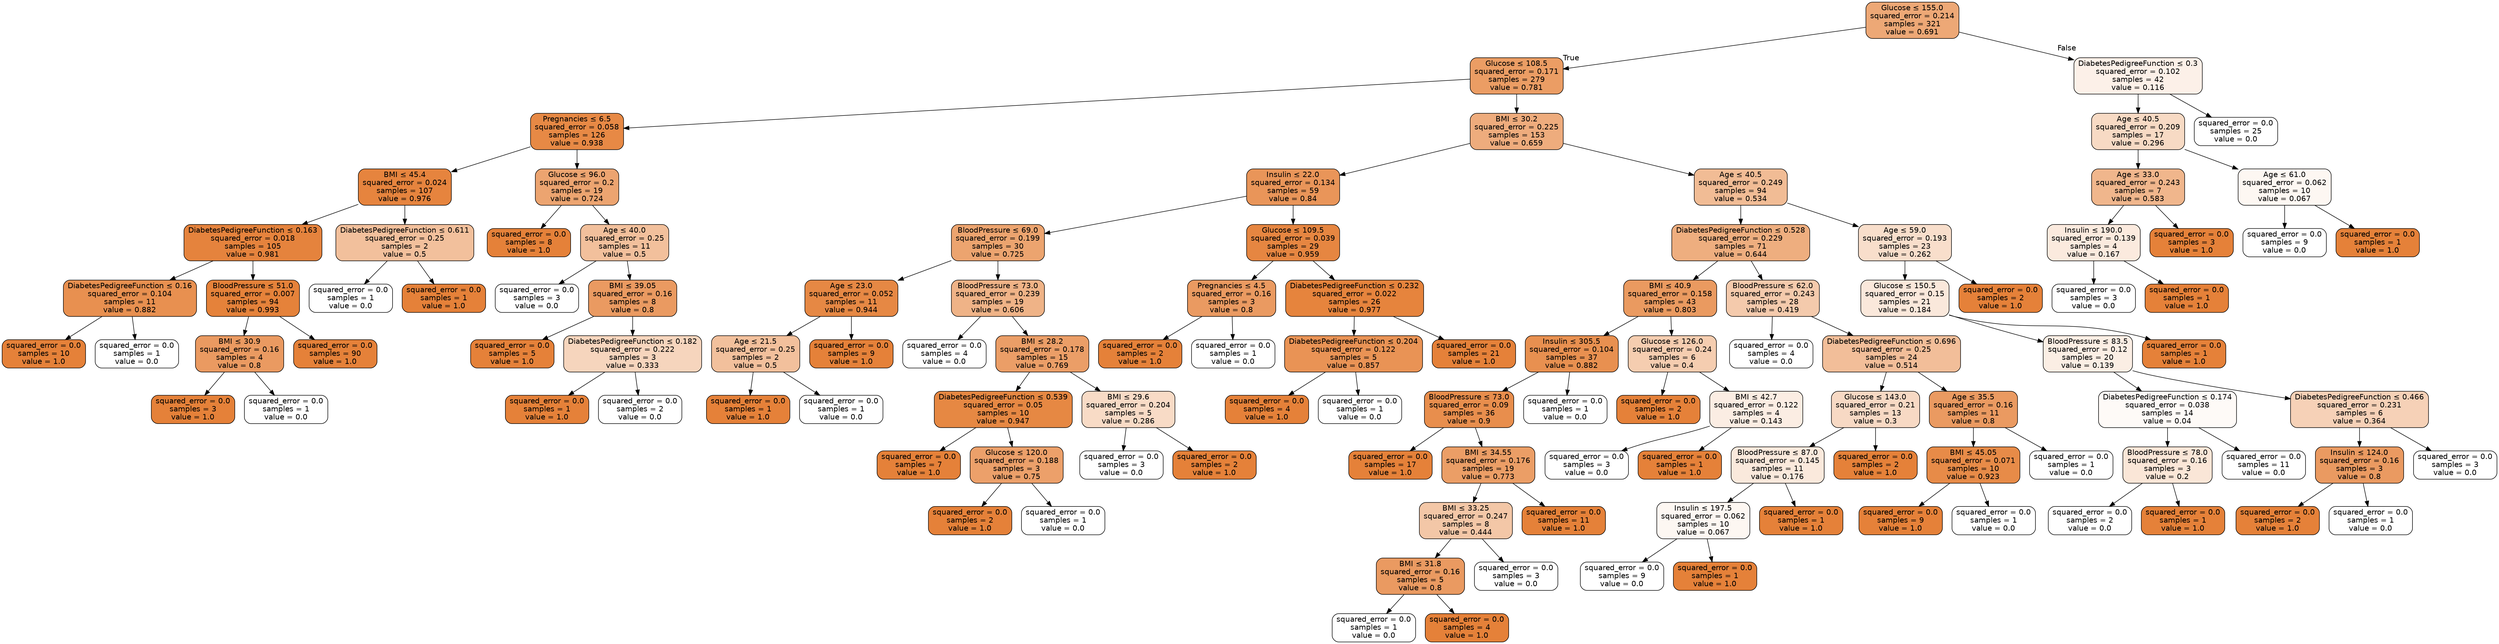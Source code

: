 digraph Tree {
node [shape=box, style="filled, rounded", color="black", fontname="helvetica"] ;
edge [fontname="helvetica"] ;
0 [label=<Glucose &le; 155.0<br/>squared_error = 0.214<br/>samples = 321<br/>value = 0.691>, fillcolor="#eda876"] ;
1 [label=<Glucose &le; 108.5<br/>squared_error = 0.171<br/>samples = 279<br/>value = 0.781>, fillcolor="#eb9d64"] ;
0 -> 1 [labeldistance=2.5, labelangle=45, headlabel="True"] ;
2 [label=<Pregnancies &le; 6.5<br/>squared_error = 0.058<br/>samples = 126<br/>value = 0.938>, fillcolor="#e78945"] ;
1 -> 2 ;
3 [label=<BMI &le; 45.4<br/>squared_error = 0.024<br/>samples = 107<br/>value = 0.976>, fillcolor="#e6843e"] ;
2 -> 3 ;
4 [label=<DiabetesPedigreeFunction &le; 0.163<br/>squared_error = 0.018<br/>samples = 105<br/>value = 0.981>, fillcolor="#e5833d"] ;
3 -> 4 ;
5 [label=<DiabetesPedigreeFunction &le; 0.16<br/>squared_error = 0.104<br/>samples = 11<br/>value = 0.882>, fillcolor="#e89050"] ;
4 -> 5 ;
6 [label=<squared_error = 0.0<br/>samples = 10<br/>value = 1.0>, fillcolor="#e58139"] ;
5 -> 6 ;
7 [label=<squared_error = 0.0<br/>samples = 1<br/>value = 0.0>, fillcolor="#ffffff"] ;
5 -> 7 ;
8 [label=<BloodPressure &le; 51.0<br/>squared_error = 0.007<br/>samples = 94<br/>value = 0.993>, fillcolor="#e5823a"] ;
4 -> 8 ;
9 [label=<BMI &le; 30.9<br/>squared_error = 0.16<br/>samples = 4<br/>value = 0.8>, fillcolor="#ea9a61"] ;
8 -> 9 ;
10 [label=<squared_error = 0.0<br/>samples = 3<br/>value = 1.0>, fillcolor="#e58139"] ;
9 -> 10 ;
11 [label=<squared_error = 0.0<br/>samples = 1<br/>value = 0.0>, fillcolor="#ffffff"] ;
9 -> 11 ;
12 [label=<squared_error = 0.0<br/>samples = 90<br/>value = 1.0>, fillcolor="#e58139"] ;
8 -> 12 ;
13 [label=<DiabetesPedigreeFunction &le; 0.611<br/>squared_error = 0.25<br/>samples = 2<br/>value = 0.5>, fillcolor="#f2c09c"] ;
3 -> 13 ;
14 [label=<squared_error = 0.0<br/>samples = 1<br/>value = 0.0>, fillcolor="#ffffff"] ;
13 -> 14 ;
15 [label=<squared_error = 0.0<br/>samples = 1<br/>value = 1.0>, fillcolor="#e58139"] ;
13 -> 15 ;
16 [label=<Glucose &le; 96.0<br/>squared_error = 0.2<br/>samples = 19<br/>value = 0.724>, fillcolor="#eca470"] ;
2 -> 16 ;
17 [label=<squared_error = 0.0<br/>samples = 8<br/>value = 1.0>, fillcolor="#e58139"] ;
16 -> 17 ;
18 [label=<Age &le; 40.0<br/>squared_error = 0.25<br/>samples = 11<br/>value = 0.5>, fillcolor="#f2c09c"] ;
16 -> 18 ;
19 [label=<squared_error = 0.0<br/>samples = 3<br/>value = 0.0>, fillcolor="#ffffff"] ;
18 -> 19 ;
20 [label=<BMI &le; 39.05<br/>squared_error = 0.16<br/>samples = 8<br/>value = 0.8>, fillcolor="#ea9a61"] ;
18 -> 20 ;
21 [label=<squared_error = 0.0<br/>samples = 5<br/>value = 1.0>, fillcolor="#e58139"] ;
20 -> 21 ;
22 [label=<DiabetesPedigreeFunction &le; 0.182<br/>squared_error = 0.222<br/>samples = 3<br/>value = 0.333>, fillcolor="#f6d5bd"] ;
20 -> 22 ;
23 [label=<squared_error = 0.0<br/>samples = 1<br/>value = 1.0>, fillcolor="#e58139"] ;
22 -> 23 ;
24 [label=<squared_error = 0.0<br/>samples = 2<br/>value = 0.0>, fillcolor="#ffffff"] ;
22 -> 24 ;
25 [label=<BMI &le; 30.2<br/>squared_error = 0.225<br/>samples = 153<br/>value = 0.659>, fillcolor="#eeac7d"] ;
1 -> 25 ;
26 [label=<Insulin &le; 22.0<br/>squared_error = 0.134<br/>samples = 59<br/>value = 0.84>, fillcolor="#e99559"] ;
25 -> 26 ;
27 [label=<BloodPressure &le; 69.0<br/>squared_error = 0.199<br/>samples = 30<br/>value = 0.725>, fillcolor="#eca46f"] ;
26 -> 27 ;
28 [label=<Age &le; 23.0<br/>squared_error = 0.052<br/>samples = 11<br/>value = 0.944>, fillcolor="#e68844"] ;
27 -> 28 ;
29 [label=<Age &le; 21.5<br/>squared_error = 0.25<br/>samples = 2<br/>value = 0.5>, fillcolor="#f2c09c"] ;
28 -> 29 ;
30 [label=<squared_error = 0.0<br/>samples = 1<br/>value = 1.0>, fillcolor="#e58139"] ;
29 -> 30 ;
31 [label=<squared_error = 0.0<br/>samples = 1<br/>value = 0.0>, fillcolor="#ffffff"] ;
29 -> 31 ;
32 [label=<squared_error = 0.0<br/>samples = 9<br/>value = 1.0>, fillcolor="#e58139"] ;
28 -> 32 ;
33 [label=<BloodPressure &le; 73.0<br/>squared_error = 0.239<br/>samples = 19<br/>value = 0.606>, fillcolor="#efb387"] ;
27 -> 33 ;
34 [label=<squared_error = 0.0<br/>samples = 4<br/>value = 0.0>, fillcolor="#ffffff"] ;
33 -> 34 ;
35 [label=<BMI &le; 28.2<br/>squared_error = 0.178<br/>samples = 15<br/>value = 0.769>, fillcolor="#eb9e67"] ;
33 -> 35 ;
36 [label=<DiabetesPedigreeFunction &le; 0.539<br/>squared_error = 0.05<br/>samples = 10<br/>value = 0.947>, fillcolor="#e68843"] ;
35 -> 36 ;
37 [label=<squared_error = 0.0<br/>samples = 7<br/>value = 1.0>, fillcolor="#e58139"] ;
36 -> 37 ;
38 [label=<Glucose &le; 120.0<br/>squared_error = 0.188<br/>samples = 3<br/>value = 0.75>, fillcolor="#eca06a"] ;
36 -> 38 ;
39 [label=<squared_error = 0.0<br/>samples = 2<br/>value = 1.0>, fillcolor="#e58139"] ;
38 -> 39 ;
40 [label=<squared_error = 0.0<br/>samples = 1<br/>value = 0.0>, fillcolor="#ffffff"] ;
38 -> 40 ;
41 [label=<BMI &le; 29.6<br/>squared_error = 0.204<br/>samples = 5<br/>value = 0.286>, fillcolor="#f8dbc6"] ;
35 -> 41 ;
42 [label=<squared_error = 0.0<br/>samples = 3<br/>value = 0.0>, fillcolor="#ffffff"] ;
41 -> 42 ;
43 [label=<squared_error = 0.0<br/>samples = 2<br/>value = 1.0>, fillcolor="#e58139"] ;
41 -> 43 ;
44 [label=<Glucose &le; 109.5<br/>squared_error = 0.039<br/>samples = 29<br/>value = 0.959>, fillcolor="#e68641"] ;
26 -> 44 ;
45 [label=<Pregnancies &le; 4.5<br/>squared_error = 0.16<br/>samples = 3<br/>value = 0.8>, fillcolor="#ea9a61"] ;
44 -> 45 ;
46 [label=<squared_error = 0.0<br/>samples = 2<br/>value = 1.0>, fillcolor="#e58139"] ;
45 -> 46 ;
47 [label=<squared_error = 0.0<br/>samples = 1<br/>value = 0.0>, fillcolor="#ffffff"] ;
45 -> 47 ;
48 [label=<DiabetesPedigreeFunction &le; 0.232<br/>squared_error = 0.022<br/>samples = 26<br/>value = 0.977>, fillcolor="#e6843d"] ;
44 -> 48 ;
49 [label=<DiabetesPedigreeFunction &le; 0.204<br/>squared_error = 0.122<br/>samples = 5<br/>value = 0.857>, fillcolor="#e99355"] ;
48 -> 49 ;
50 [label=<squared_error = 0.0<br/>samples = 4<br/>value = 1.0>, fillcolor="#e58139"] ;
49 -> 50 ;
51 [label=<squared_error = 0.0<br/>samples = 1<br/>value = 0.0>, fillcolor="#ffffff"] ;
49 -> 51 ;
52 [label=<squared_error = 0.0<br/>samples = 21<br/>value = 1.0>, fillcolor="#e58139"] ;
48 -> 52 ;
53 [label=<Age &le; 40.5<br/>squared_error = 0.249<br/>samples = 94<br/>value = 0.534>, fillcolor="#f1bc95"] ;
25 -> 53 ;
54 [label=<DiabetesPedigreeFunction &le; 0.528<br/>squared_error = 0.229<br/>samples = 71<br/>value = 0.644>, fillcolor="#eeae7f"] ;
53 -> 54 ;
55 [label=<BMI &le; 40.9<br/>squared_error = 0.158<br/>samples = 43<br/>value = 0.803>, fillcolor="#ea9a60"] ;
54 -> 55 ;
56 [label=<Insulin &le; 305.5<br/>squared_error = 0.104<br/>samples = 37<br/>value = 0.882>, fillcolor="#e89050"] ;
55 -> 56 ;
57 [label=<BloodPressure &le; 73.0<br/>squared_error = 0.09<br/>samples = 36<br/>value = 0.9>, fillcolor="#e88e4d"] ;
56 -> 57 ;
58 [label=<squared_error = 0.0<br/>samples = 17<br/>value = 1.0>, fillcolor="#e58139"] ;
57 -> 58 ;
59 [label=<BMI &le; 34.55<br/>squared_error = 0.176<br/>samples = 19<br/>value = 0.773>, fillcolor="#eb9e66"] ;
57 -> 59 ;
60 [label=<BMI &le; 33.25<br/>squared_error = 0.247<br/>samples = 8<br/>value = 0.444>, fillcolor="#f3c7a7"] ;
59 -> 60 ;
61 [label=<BMI &le; 31.8<br/>squared_error = 0.16<br/>samples = 5<br/>value = 0.8>, fillcolor="#ea9a61"] ;
60 -> 61 ;
62 [label=<squared_error = 0.0<br/>samples = 1<br/>value = 0.0>, fillcolor="#ffffff"] ;
61 -> 62 ;
63 [label=<squared_error = 0.0<br/>samples = 4<br/>value = 1.0>, fillcolor="#e58139"] ;
61 -> 63 ;
64 [label=<squared_error = 0.0<br/>samples = 3<br/>value = 0.0>, fillcolor="#ffffff"] ;
60 -> 64 ;
65 [label=<squared_error = 0.0<br/>samples = 11<br/>value = 1.0>, fillcolor="#e58139"] ;
59 -> 65 ;
66 [label=<squared_error = 0.0<br/>samples = 1<br/>value = 0.0>, fillcolor="#ffffff"] ;
56 -> 66 ;
67 [label=<Glucose &le; 126.0<br/>squared_error = 0.24<br/>samples = 6<br/>value = 0.4>, fillcolor="#f5cdb0"] ;
55 -> 67 ;
68 [label=<squared_error = 0.0<br/>samples = 2<br/>value = 1.0>, fillcolor="#e58139"] ;
67 -> 68 ;
69 [label=<BMI &le; 42.7<br/>squared_error = 0.122<br/>samples = 4<br/>value = 0.143>, fillcolor="#fbede3"] ;
67 -> 69 ;
70 [label=<squared_error = 0.0<br/>samples = 3<br/>value = 0.0>, fillcolor="#ffffff"] ;
69 -> 70 ;
71 [label=<squared_error = 0.0<br/>samples = 1<br/>value = 1.0>, fillcolor="#e58139"] ;
69 -> 71 ;
72 [label=<BloodPressure &le; 62.0<br/>squared_error = 0.243<br/>samples = 28<br/>value = 0.419>, fillcolor="#f4caac"] ;
54 -> 72 ;
73 [label=<squared_error = 0.0<br/>samples = 4<br/>value = 0.0>, fillcolor="#ffffff"] ;
72 -> 73 ;
74 [label=<DiabetesPedigreeFunction &le; 0.696<br/>squared_error = 0.25<br/>samples = 24<br/>value = 0.514>, fillcolor="#f2be99"] ;
72 -> 74 ;
75 [label=<Glucose &le; 143.0<br/>squared_error = 0.21<br/>samples = 13<br/>value = 0.3>, fillcolor="#f7d9c4"] ;
74 -> 75 ;
76 [label=<BloodPressure &le; 87.0<br/>squared_error = 0.145<br/>samples = 11<br/>value = 0.176>, fillcolor="#fae9dc"] ;
75 -> 76 ;
77 [label=<Insulin &le; 197.5<br/>squared_error = 0.062<br/>samples = 10<br/>value = 0.067>, fillcolor="#fdf7f2"] ;
76 -> 77 ;
78 [label=<squared_error = 0.0<br/>samples = 9<br/>value = 0.0>, fillcolor="#ffffff"] ;
77 -> 78 ;
79 [label=<squared_error = 0.0<br/>samples = 1<br/>value = 1.0>, fillcolor="#e58139"] ;
77 -> 79 ;
80 [label=<squared_error = 0.0<br/>samples = 1<br/>value = 1.0>, fillcolor="#e58139"] ;
76 -> 80 ;
81 [label=<squared_error = 0.0<br/>samples = 2<br/>value = 1.0>, fillcolor="#e58139"] ;
75 -> 81 ;
82 [label=<Age &le; 35.5<br/>squared_error = 0.16<br/>samples = 11<br/>value = 0.8>, fillcolor="#ea9a61"] ;
74 -> 82 ;
83 [label=<BMI &le; 45.05<br/>squared_error = 0.071<br/>samples = 10<br/>value = 0.923>, fillcolor="#e78b48"] ;
82 -> 83 ;
84 [label=<squared_error = 0.0<br/>samples = 9<br/>value = 1.0>, fillcolor="#e58139"] ;
83 -> 84 ;
85 [label=<squared_error = 0.0<br/>samples = 1<br/>value = 0.0>, fillcolor="#ffffff"] ;
83 -> 85 ;
86 [label=<squared_error = 0.0<br/>samples = 1<br/>value = 0.0>, fillcolor="#ffffff"] ;
82 -> 86 ;
87 [label=<Age &le; 59.0<br/>squared_error = 0.193<br/>samples = 23<br/>value = 0.262>, fillcolor="#f8decb"] ;
53 -> 87 ;
88 [label=<Glucose &le; 150.5<br/>squared_error = 0.15<br/>samples = 21<br/>value = 0.184>, fillcolor="#fae8db"] ;
87 -> 88 ;
89 [label=<BloodPressure &le; 83.5<br/>squared_error = 0.12<br/>samples = 20<br/>value = 0.139>, fillcolor="#fbeee4"] ;
88 -> 89 ;
90 [label=<DiabetesPedigreeFunction &le; 0.174<br/>squared_error = 0.038<br/>samples = 14<br/>value = 0.04>, fillcolor="#fefaf7"] ;
89 -> 90 ;
91 [label=<BloodPressure &le; 78.0<br/>squared_error = 0.16<br/>samples = 3<br/>value = 0.2>, fillcolor="#fae6d7"] ;
90 -> 91 ;
92 [label=<squared_error = 0.0<br/>samples = 2<br/>value = 0.0>, fillcolor="#ffffff"] ;
91 -> 92 ;
93 [label=<squared_error = 0.0<br/>samples = 1<br/>value = 1.0>, fillcolor="#e58139"] ;
91 -> 93 ;
94 [label=<squared_error = 0.0<br/>samples = 11<br/>value = 0.0>, fillcolor="#ffffff"] ;
90 -> 94 ;
95 [label=<DiabetesPedigreeFunction &le; 0.466<br/>squared_error = 0.231<br/>samples = 6<br/>value = 0.364>, fillcolor="#f6d1b7"] ;
89 -> 95 ;
96 [label=<Insulin &le; 124.0<br/>squared_error = 0.16<br/>samples = 3<br/>value = 0.8>, fillcolor="#ea9a61"] ;
95 -> 96 ;
97 [label=<squared_error = 0.0<br/>samples = 2<br/>value = 1.0>, fillcolor="#e58139"] ;
96 -> 97 ;
98 [label=<squared_error = 0.0<br/>samples = 1<br/>value = 0.0>, fillcolor="#ffffff"] ;
96 -> 98 ;
99 [label=<squared_error = 0.0<br/>samples = 3<br/>value = 0.0>, fillcolor="#ffffff"] ;
95 -> 99 ;
100 [label=<squared_error = 0.0<br/>samples = 1<br/>value = 1.0>, fillcolor="#e58139"] ;
88 -> 100 ;
101 [label=<squared_error = 0.0<br/>samples = 2<br/>value = 1.0>, fillcolor="#e58139"] ;
87 -> 101 ;
102 [label=<DiabetesPedigreeFunction &le; 0.3<br/>squared_error = 0.102<br/>samples = 42<br/>value = 0.116>, fillcolor="#fcf0e8"] ;
0 -> 102 [labeldistance=2.5, labelangle=-45, headlabel="False"] ;
103 [label=<Age &le; 40.5<br/>squared_error = 0.209<br/>samples = 17<br/>value = 0.296>, fillcolor="#f7dac4"] ;
102 -> 103 ;
104 [label=<Age &le; 33.0<br/>squared_error = 0.243<br/>samples = 7<br/>value = 0.583>, fillcolor="#f0b68c"] ;
103 -> 104 ;
105 [label=<Insulin &le; 190.0<br/>squared_error = 0.139<br/>samples = 4<br/>value = 0.167>, fillcolor="#fbeade"] ;
104 -> 105 ;
106 [label=<squared_error = 0.0<br/>samples = 3<br/>value = 0.0>, fillcolor="#ffffff"] ;
105 -> 106 ;
107 [label=<squared_error = 0.0<br/>samples = 1<br/>value = 1.0>, fillcolor="#e58139"] ;
105 -> 107 ;
108 [label=<squared_error = 0.0<br/>samples = 3<br/>value = 1.0>, fillcolor="#e58139"] ;
104 -> 108 ;
109 [label=<Age &le; 61.0<br/>squared_error = 0.062<br/>samples = 10<br/>value = 0.067>, fillcolor="#fdf7f2"] ;
103 -> 109 ;
110 [label=<squared_error = 0.0<br/>samples = 9<br/>value = 0.0>, fillcolor="#ffffff"] ;
109 -> 110 ;
111 [label=<squared_error = 0.0<br/>samples = 1<br/>value = 1.0>, fillcolor="#e58139"] ;
109 -> 111 ;
112 [label=<squared_error = 0.0<br/>samples = 25<br/>value = 0.0>, fillcolor="#ffffff"] ;
102 -> 112 ;
}